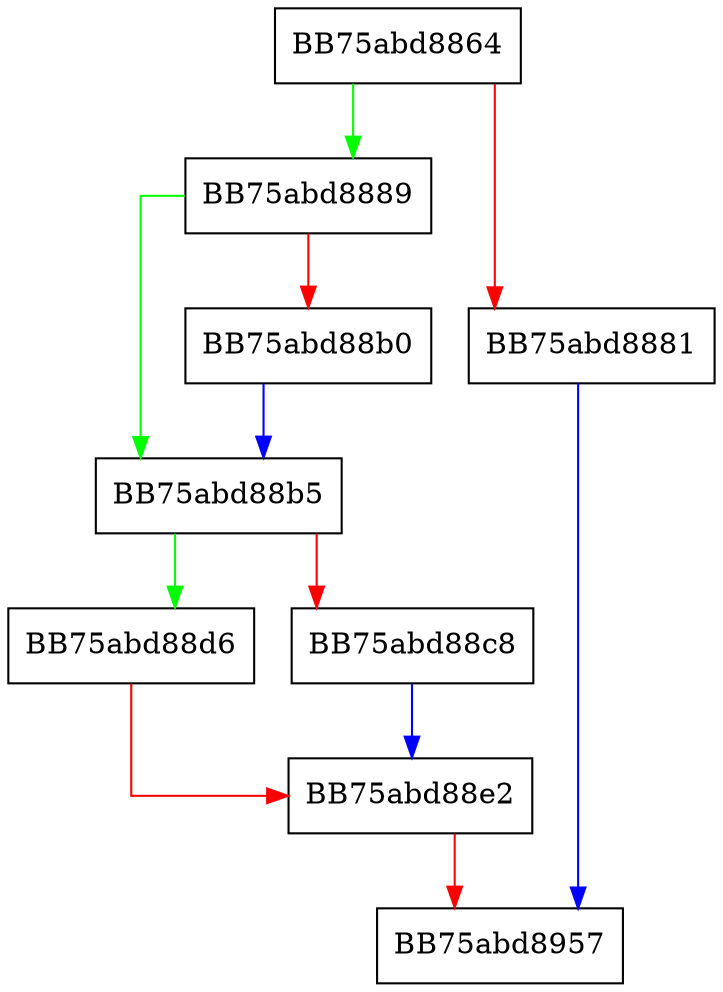 digraph deflateResetKeep {
  node [shape="box"];
  graph [splines=ortho];
  BB75abd8864 -> BB75abd8889 [color="green"];
  BB75abd8864 -> BB75abd8881 [color="red"];
  BB75abd8881 -> BB75abd8957 [color="blue"];
  BB75abd8889 -> BB75abd88b5 [color="green"];
  BB75abd8889 -> BB75abd88b0 [color="red"];
  BB75abd88b0 -> BB75abd88b5 [color="blue"];
  BB75abd88b5 -> BB75abd88d6 [color="green"];
  BB75abd88b5 -> BB75abd88c8 [color="red"];
  BB75abd88c8 -> BB75abd88e2 [color="blue"];
  BB75abd88d6 -> BB75abd88e2 [color="red"];
  BB75abd88e2 -> BB75abd8957 [color="red"];
}